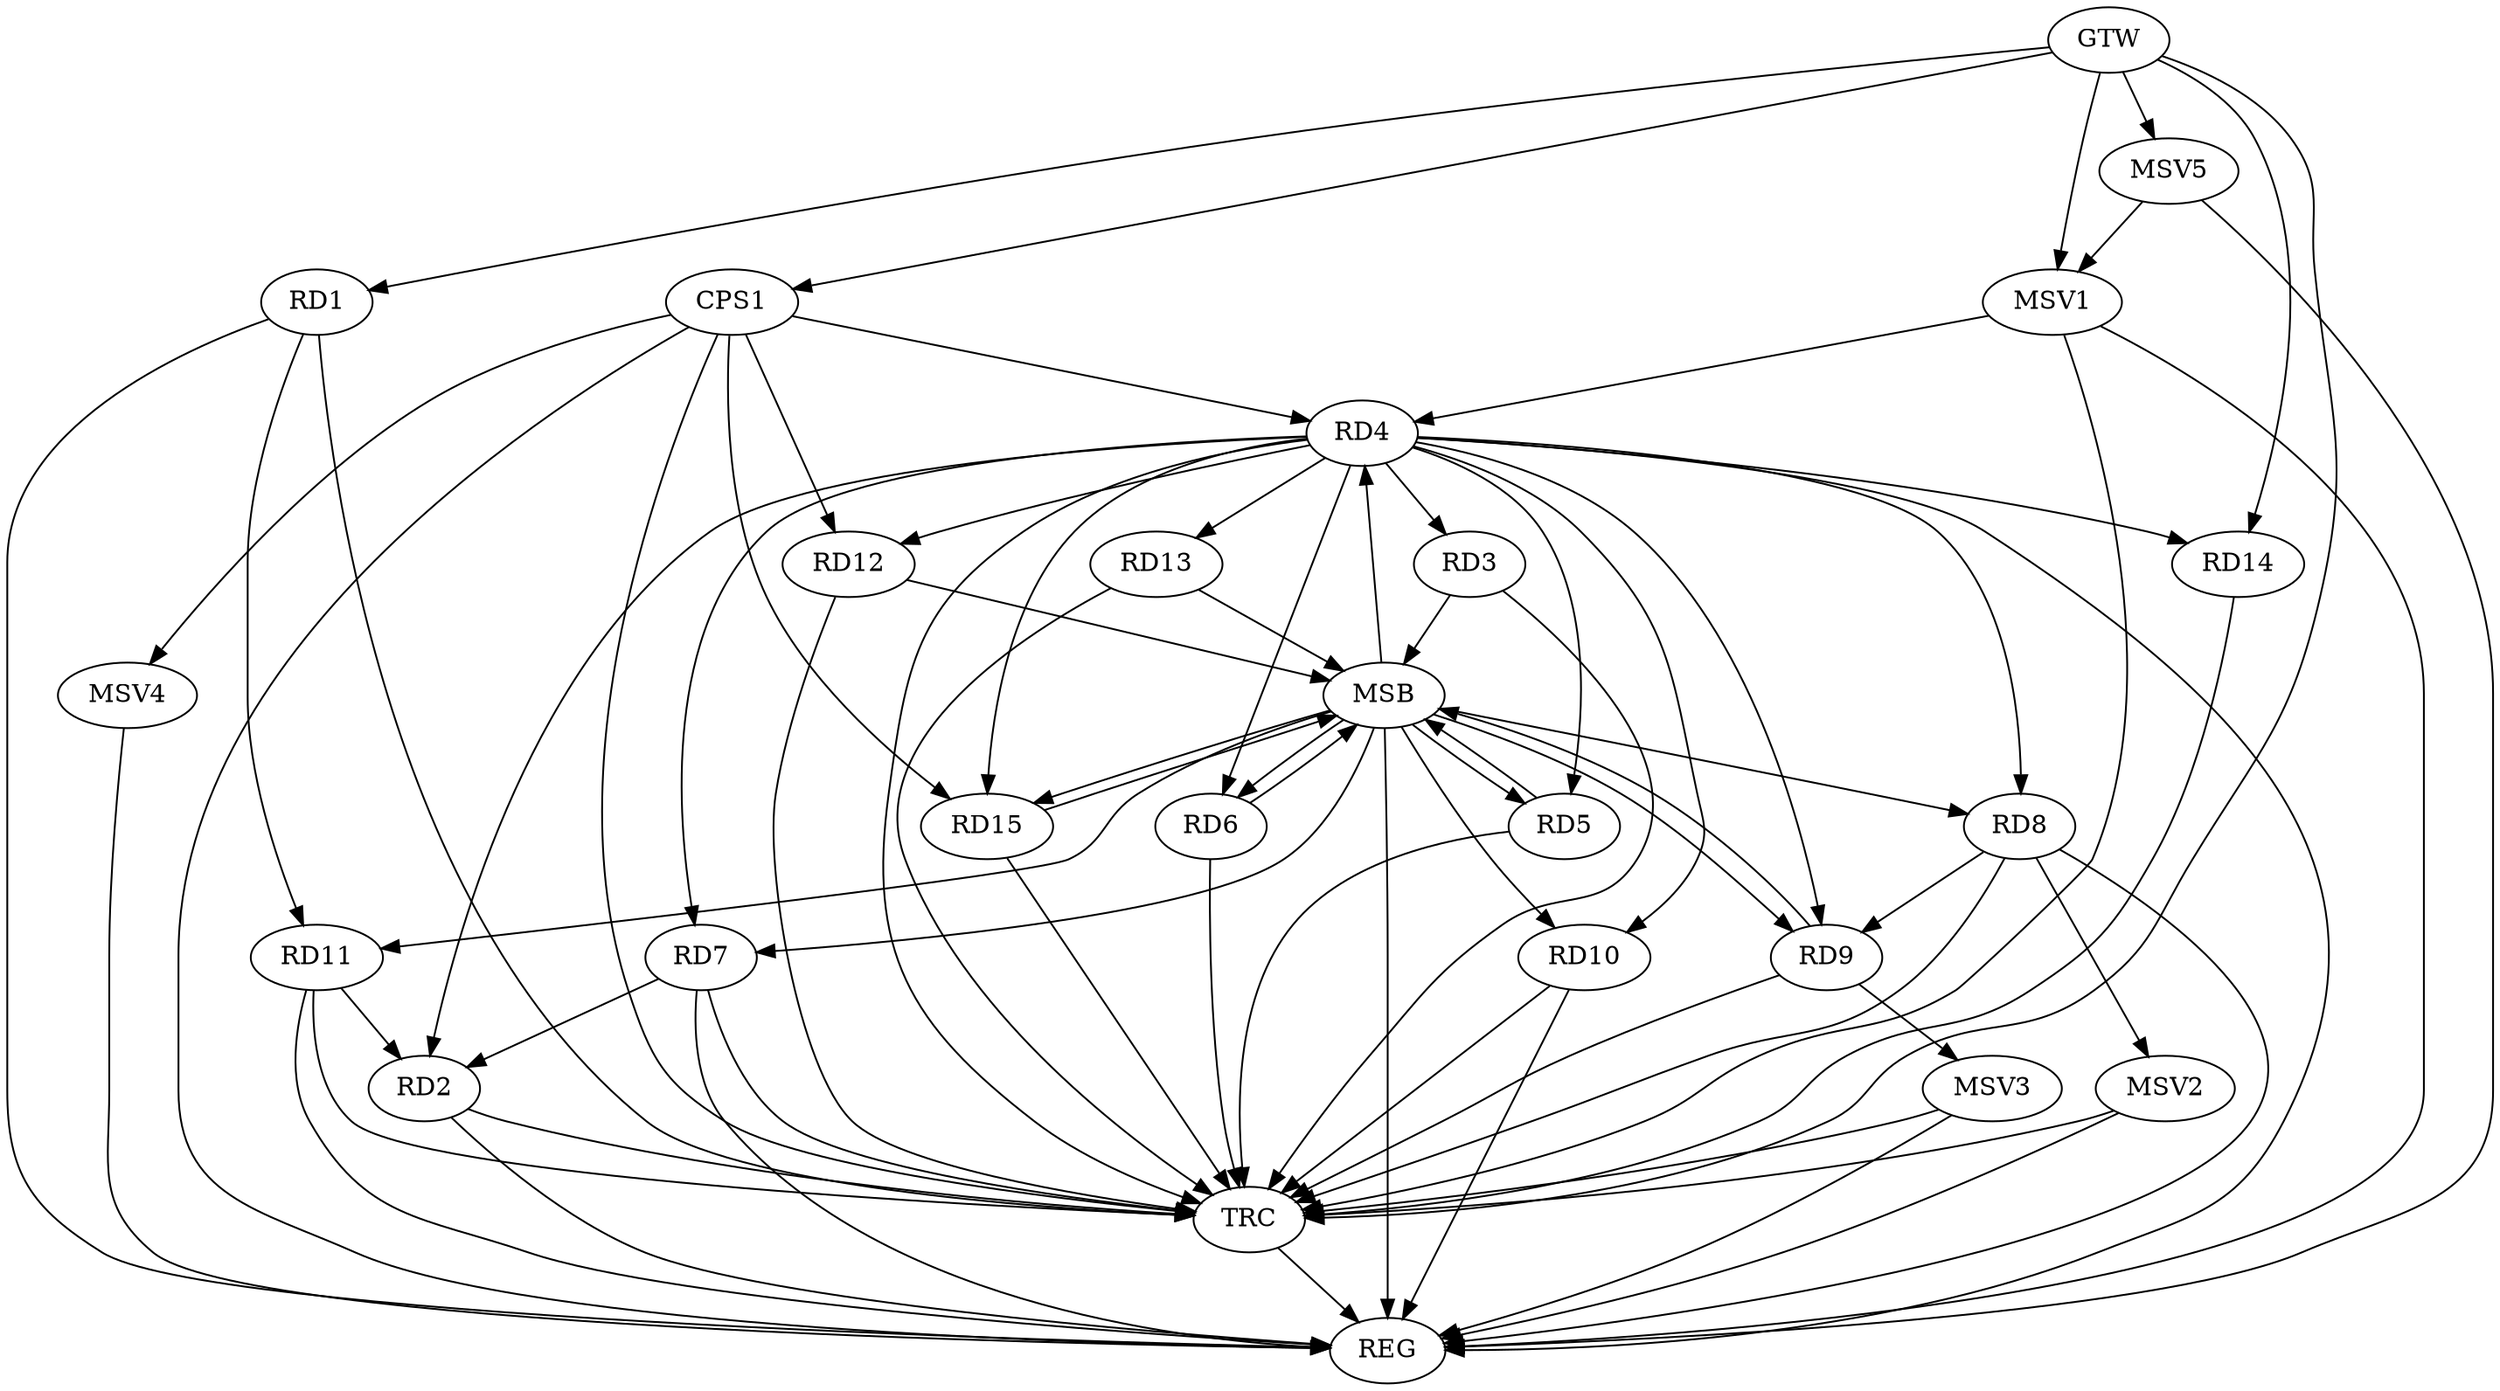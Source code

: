 strict digraph G {
  RD1 [ label="RD1" ];
  RD2 [ label="RD2" ];
  RD3 [ label="RD3" ];
  RD4 [ label="RD4" ];
  RD5 [ label="RD5" ];
  RD6 [ label="RD6" ];
  RD7 [ label="RD7" ];
  RD8 [ label="RD8" ];
  RD9 [ label="RD9" ];
  RD10 [ label="RD10" ];
  RD11 [ label="RD11" ];
  RD12 [ label="RD12" ];
  RD13 [ label="RD13" ];
  RD14 [ label="RD14" ];
  RD15 [ label="RD15" ];
  CPS1 [ label="CPS1" ];
  GTW [ label="GTW" ];
  REG [ label="REG" ];
  MSB [ label="MSB" ];
  TRC [ label="TRC" ];
  MSV1 [ label="MSV1" ];
  MSV2 [ label="MSV2" ];
  MSV3 [ label="MSV3" ];
  MSV4 [ label="MSV4" ];
  MSV5 [ label="MSV5" ];
  RD1 -> RD11;
  RD4 -> RD2;
  RD7 -> RD2;
  RD11 -> RD2;
  RD4 -> RD9;
  RD4 -> RD13;
  RD8 -> RD9;
  CPS1 -> RD4;
  CPS1 -> RD12;
  CPS1 -> RD15;
  GTW -> RD1;
  GTW -> RD14;
  GTW -> CPS1;
  RD1 -> REG;
  RD2 -> REG;
  RD4 -> REG;
  RD7 -> REG;
  RD8 -> REG;
  RD10 -> REG;
  RD11 -> REG;
  CPS1 -> REG;
  RD3 -> MSB;
  MSB -> RD11;
  MSB -> REG;
  RD5 -> MSB;
  MSB -> RD4;
  MSB -> RD6;
  MSB -> RD9;
  RD6 -> MSB;
  MSB -> RD15;
  RD9 -> MSB;
  MSB -> RD5;
  MSB -> RD8;
  RD12 -> MSB;
  MSB -> RD10;
  RD13 -> MSB;
  MSB -> RD7;
  RD15 -> MSB;
  RD1 -> TRC;
  RD2 -> TRC;
  RD3 -> TRC;
  RD4 -> TRC;
  RD5 -> TRC;
  RD6 -> TRC;
  RD7 -> TRC;
  RD8 -> TRC;
  RD9 -> TRC;
  RD10 -> TRC;
  RD11 -> TRC;
  RD12 -> TRC;
  RD13 -> TRC;
  RD14 -> TRC;
  RD15 -> TRC;
  CPS1 -> TRC;
  GTW -> TRC;
  TRC -> REG;
  RD4 -> RD14;
  RD4 -> RD3;
  RD4 -> RD10;
  RD4 -> RD8;
  RD4 -> RD5;
  RD4 -> RD7;
  RD4 -> RD12;
  RD4 -> RD6;
  RD4 -> RD15;
  MSV1 -> RD4;
  GTW -> MSV1;
  MSV1 -> REG;
  MSV1 -> TRC;
  RD8 -> MSV2;
  MSV2 -> REG;
  MSV2 -> TRC;
  RD9 -> MSV3;
  MSV3 -> REG;
  MSV3 -> TRC;
  CPS1 -> MSV4;
  MSV4 -> REG;
  MSV5 -> MSV1;
  GTW -> MSV5;
  MSV5 -> REG;
}
